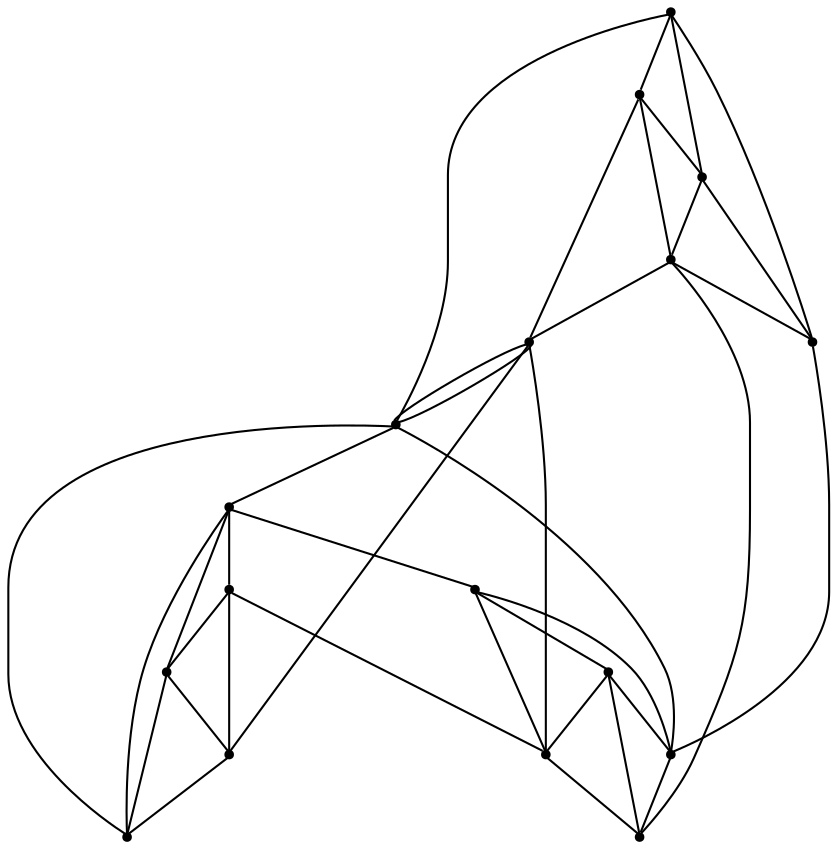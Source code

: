graph {
  node [shape=point,comment="{\"directed\":false,\"doi\":\"10.1007/978-3-319-73915-1_36\",\"figure\":\"3 (2)\"}"]

  v0 [pos="720.948183809215,331.2946930510491"]
  v1 [pos="673.2655821490121,283.6126121849817"]
  v2 [pos="673.2655821490121,378.9767739171163"]
  v3 [pos="625.5787836532411,331.2946930510491"]
  v4 [pos="601.7375146173484,426.6586004326301"]
  v5 [pos="554.0549129571455,474.3406812986974"]
  v6 [pos="554.0549129571455,378.9767739171163"]
  v7 [pos="506.37648428685395,426.6586004326301"]
  v8 [pos="482.5310184153933,522.0227621647647"]
  v9 [pos="434.8484485493992,474.3406812986974"]
  v10 [pos="434.8484485493992,569.704843030832"]
  v11 [pos="387.1658468891963,522.0227621647647"]
  v12 [pos="768.6297521576303,617.3866695463458"]
  v13 [pos="673.2655821490121,331.2946930510491"]
  v14 [pos="554.0549129571455,426.6586004326301"]
  v15 [pos="434.8484485493992,522.0227621647647"]
  v16 [pos="339.48222781431014,235.93078566946792"]

  v0 -- v1 [id="-1",pos="720.948183809215,331.2946930510491 720.948183809215,306.8827628006411 702.5077334420761,286.4088785827356 673.2655821490121,283.6126121849817"]
  v11 -- v16 [id="-2",pos="387.1658468891963,522.0227621647647 336.50361120395274,522.0226031956688 336.50361120395274,522.0226031956688 336.50361120395274,522.0226031956688 339.48222781431014,235.93078566946792 339.48222781431014,235.93078566946792 339.48222781431014,235.93078566946792"]
  v12 -- v16 [id="-3",pos="768.6297521576303,617.3866695463458 339.4832372804411,617.3909935057557 339.4832372804411,617.3909935057557 339.4832372804411,617.3909935057557 339.48222781431014,235.93078566946792 339.48222781431014,235.93078566946792 339.48222781431014,235.93078566946792"]
  v7 -- v16 [id="-4",pos="506.37648428685395,426.6586004326301 339.4832372804411,426.65885478318364 339.4832372804411,426.65885478318364 339.4832372804411,426.65885478318364 339.48222781431014,235.93078566946792 339.48222781431014,235.93078566946792 339.48222781431014,235.93078566946792"]
  v16 -- v12 [id="-5",pos="339.48222781431014,235.93078566946792 768.6307218810002,235.93078566946792 768.6307218810002,235.93078566946792 768.6307218810002,235.93078566946792 768.6297521576303,617.3866695463458 768.6297521576303,617.3866695463458 768.6297521576303,617.3866695463458"]
  v3 -- v16 [id="-6",pos="625.5787836532411,331.2946930510491 342.4628951511383,328.3150716980268 342.4628951511383,328.3150716980268 342.4628951511383,328.3150716980268 339.48222781431014,235.93078566946792 339.48222781431014,235.93078566946792 339.48222781431014,235.93078566946792"]
  v0 -- v2 [id="-7",pos="720.948183809215,331.2946930510491 720.9440505620646,355.77326314647905 702.407772449455,376.2762705027625 673.2655821490121,378.9767739171163"]
  v3 -- v1 [id="-8",pos="625.5787836532411,331.2946930510491 625.5829804888091,307.09934229696285 643.7025637002444,286.74220498312275 673.2655821490121,283.6126121849817"]
  v3 -- v2 [id="-9",pos="625.5787836532411,331.2946930510491 625.5788472416588,355.68576655606836 643.9859772779239,376.14295901889915 673.2655821490121,378.9767739171163"]
  v4 -- v5 [id="-10",pos="601.7375146173484,426.6586004326301 601.7375782057661,451.1374248786137 583.2013000931565,471.6404322348971 554.0549129571455,474.3406812986974"]
  v4 -- v6 [id="-12",pos="601.7375146173484,426.6586004326301 601.7375146173484,402.2468927389565 583.2970642502096,381.7730403148702 554.0549129571455,378.9767739171163"]
  v7 -- v5 [id="-15",pos="506.37648428685395,426.6586004326301 506.3723430911514,451.04967393764946 524.7794413332077,471.50686640048025 554.0549129571455,474.3406812986974"]
  v7 -- v6 [id="-18",pos="506.37648428685395,426.6586004326301 506.37231129694254,402.46350402909746 524.491862714169,382.1063349214382 554.0549129571455,378.9767739171163"]
  v10 -- v15 [id="-19",pos="434.8484485493992,569.704843030832 434.8484485493992,522.0227621647647 434.8484485493992,522.0227621647647 434.8484485493992,522.0227621647647"]
  v15 -- v11 [id="-20",pos="434.8484485493992,522.0227621647647 387.1658468891963,522.0227621647647 387.1658468891963,522.0227621647647 387.1658468891963,522.0227621647647"]
  v15 -- v8 [id="-21",pos="434.8484485493992,522.0227621647647 482.5310184153933,522.0227621647647 482.5310184153933,522.0227621647647 482.5310184153933,522.0227621647647"]
  v9 -- v7 [id="-23",pos="434.8484485493992,474.3406812986974 434.852637436415,429.638348960929 434.852637436415,429.638348960929 434.852637436415,429.638348960929 506.37648428685395,426.6586004326301 506.37648428685395,426.6586004326301 506.37648428685395,426.6586004326301"]
  v8 -- v5 [id="-36",pos="482.5310184153933,522.0227621647647 554.0549129571455,522.0226985771263 554.0549129571455,522.0226985771263 554.0549129571455,522.0226985771263 554.0549129571455,474.3406812986974 554.0549129571455,474.3406812986974 554.0549129571455,474.3406812986974"]
  v14 -- v4 [id="-37",pos="554.0549129571455,426.6586004326301 601.7375146173484,426.6586004326301 601.7375146173484,426.6586004326301 601.7375146173484,426.6586004326301"]
  v14 -- v7 [id="-38",pos="554.0549129571455,426.6586004326301 506.37648428685395,426.6586004326301 506.37648428685395,426.6586004326301 506.37648428685395,426.6586004326301"]
  v6 -- v14 [id="-40",pos="554.0549129571455,378.9767739171163 554.0549129571455,426.6586004326301 554.0549129571455,426.6586004326301 554.0549129571455,426.6586004326301"]
  v5 -- v14 [id="-41",pos="554.0549129571455,474.3406812986974 554.0549129571455,426.6586004326301 554.0549129571455,426.6586004326301 554.0549129571455,426.6586004326301"]
  v3 -- v6 [id="-42",pos="625.5787836532411,331.2946930510491 554.0549129571455,331.2946930510491 554.0549129571455,331.2946930510491 554.0549129571455,331.2946930510491 554.0549129571455,378.9767739171163 554.0549129571455,378.9767739171163 554.0549129571455,378.9767739171163"]
  v13 -- v3 [id="-54",pos="673.2655821490121,331.2946930510491 625.5787836532411,331.2946930510491 625.5787836532411,331.2946930510491 625.5787836532411,331.2946930510491"]
  v2 -- v13 [id="-55",pos="673.2655821490121,378.9767739171163 673.2655821490121,331.2946930510491 673.2655821490121,331.2946930510491 673.2655821490121,331.2946930510491"]
  v2 -- v4 [id="-56",pos="673.2655821490121,378.9767739171163 673.2614489018617,423.6750048522092 673.2614489018617,423.6750048522092 673.2614489018617,423.6750048522092 601.7375146173484,426.6586004326301 601.7375146173484,426.6586004326301 601.7375146173484,426.6586004326301"]
  v13 -- v0 [id="-57",pos="673.2655821490121,331.2946930510491 720.948183809215,331.2946930510491 720.948183809215,331.2946930510491 720.948183809215,331.2946930510491"]
  v1 -- v13 [id="-62",pos="673.2655821490121,283.6126121849817 673.2655821490121,331.2946930510491 673.2655821490121,331.2946930510491 673.2655821490121,331.2946930510491"]
  v9 -- v15 [id="-65",pos="434.8484485493992,474.3406812986974 434.8484485493992,522.0227621647647 434.8484485493992,522.0227621647647 434.8484485493992,522.0227621647647"]
  v8 -- v9 [id="-66",pos="482.5310184153933,522.0227621647647 482.53104226104995,497.6066351302237 464.09059189391104,477.13281449995657 434.8484485493992,474.3406812986974"]
  v8 -- v10 [id="-67",pos="482.5310184153933,522.0227621647647 482.53104226104995,546.5013322601947 463.9947641484403,567.0043396164782 434.8484485493992,569.704843030832"]
  v12 -- v8 [id="-68",pos="768.6297521576303,617.3866695463458 765.6469625573616,525.0023835177869 765.6469625573616,525.0023835177869 765.6469625573616,525.0023835177869 482.5310184153933,522.0227621647647 482.5310184153933,522.0227621647647 482.5310184153933,522.0227621647647"]
  v11 -- v9 [id="-69",pos="387.1658468891963,522.0227621647647 387.16583894064405,497.82741141067856 405.2853903578705,477.47024230301923 434.8484485493992,474.3406812986974"]
  v12 -- v4 [id="-70",pos="768.6297521576303,617.3866695463458 768.6307854694179,426.6586004326301 768.6307854694179,426.6586004326301 768.6307854694179,426.6586004326301 601.7375146173484,426.6586004326301 601.7375146173484,426.6586004326301 601.7375146173484,426.6586004326301"]
  v12 -- v0 [id="-71",pos="768.6297521576303,617.3866695463458 771.610475134324,331.29456587577226 771.610475134324,331.29456587577226 771.610475134324,331.29456587577226 720.948183809215,331.2946930510491 720.948183809215,331.2946930510491 720.948183809215,331.2946930510491"]
  v11 -- v10 [id="-72",pos="387.1658468891963,522.0227621647647 387.16583894064405,546.413835669784 405.5729371827004,566.8710281326148 434.8484485493992,569.704843030832"]
  v10 -- v12 [id="-24",pos="434.8484485493992,569.704843030832 434.84844060084697,617.3868921030801 434.84844060084697,617.3868921030801 434.84844060084697,617.3868921030801 768.6297521576303,617.3866695463458 768.6297521576303,617.3866695463458 768.6297521576303,617.3866695463458"]
  v1 -- v16 [id="-59",pos="673.2655821490121,283.6126121849817 673.2614489018617,235.93059490655276 673.2614489018617,235.93059490655276 673.2614489018617,235.93059490655276 339.48222781431014,235.93078566946792 339.48222781431014,235.93078566946792 339.48222781431014,235.93078566946792"]
}